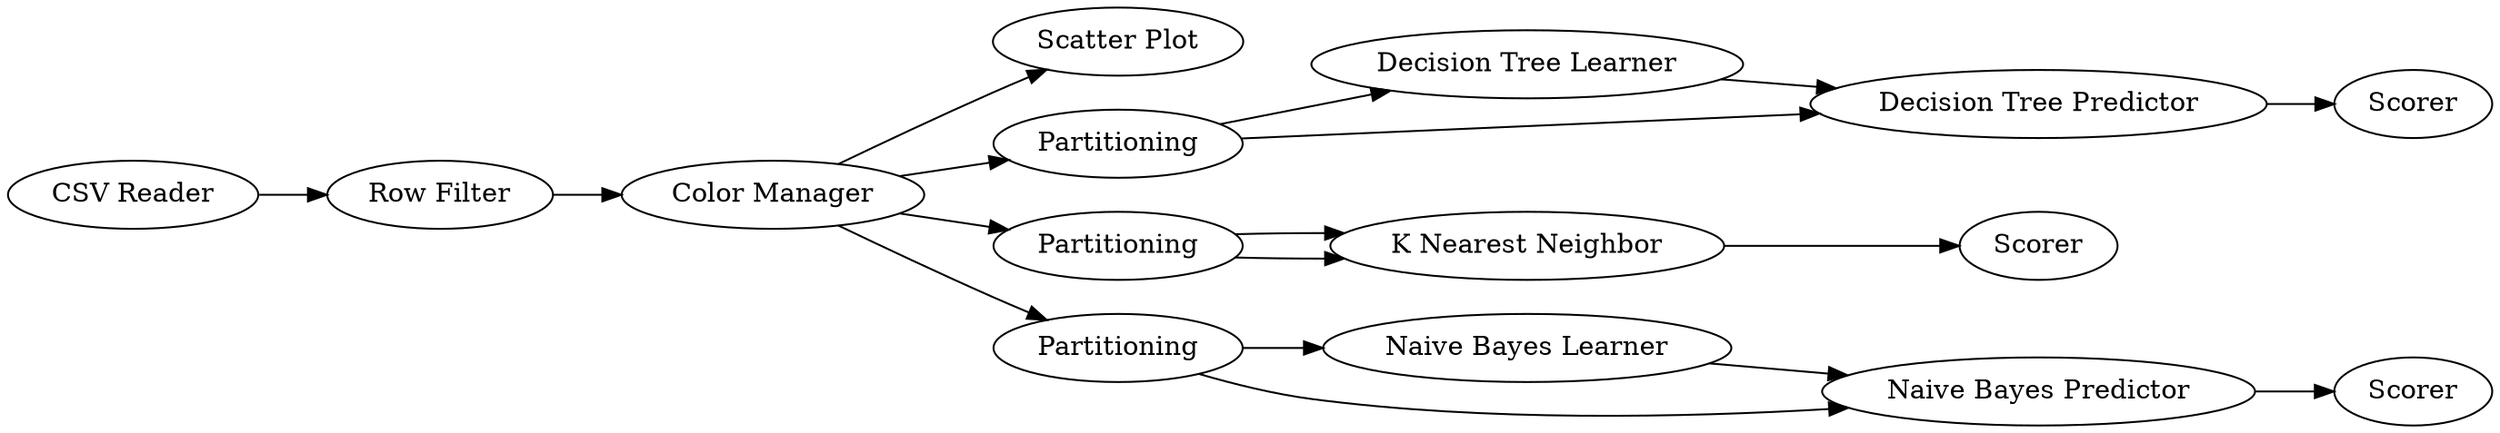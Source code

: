 digraph {
	1 [label="CSV Reader"]
	2 [label="Row Filter"]
	3 [label="Color Manager"]
	4 [label="Scatter Plot"]
	5 [label=Partitioning]
	6 [label="Decision Tree Learner"]
	7 [label="Decision Tree Predictor"]
	8 [label=Scorer]
	9 [label=Partitioning]
	10 [label="K Nearest Neighbor"]
	11 [label=Scorer]
	12 [label=Partitioning]
	13 [label="Naive Bayes Learner"]
	14 [label="Naive Bayes Predictor"]
	15 [label=Scorer]
	1 -> 2
	2 -> 3
	3 -> 5
	3 -> 4
	3 -> 9
	3 -> 12
	5 -> 7
	5 -> 6
	6 -> 7
	7 -> 8
	9 -> 10
	9 -> 10
	10 -> 11
	12 -> 13
	12 -> 14
	13 -> 14
	14 -> 15
	rankdir=LR
}
